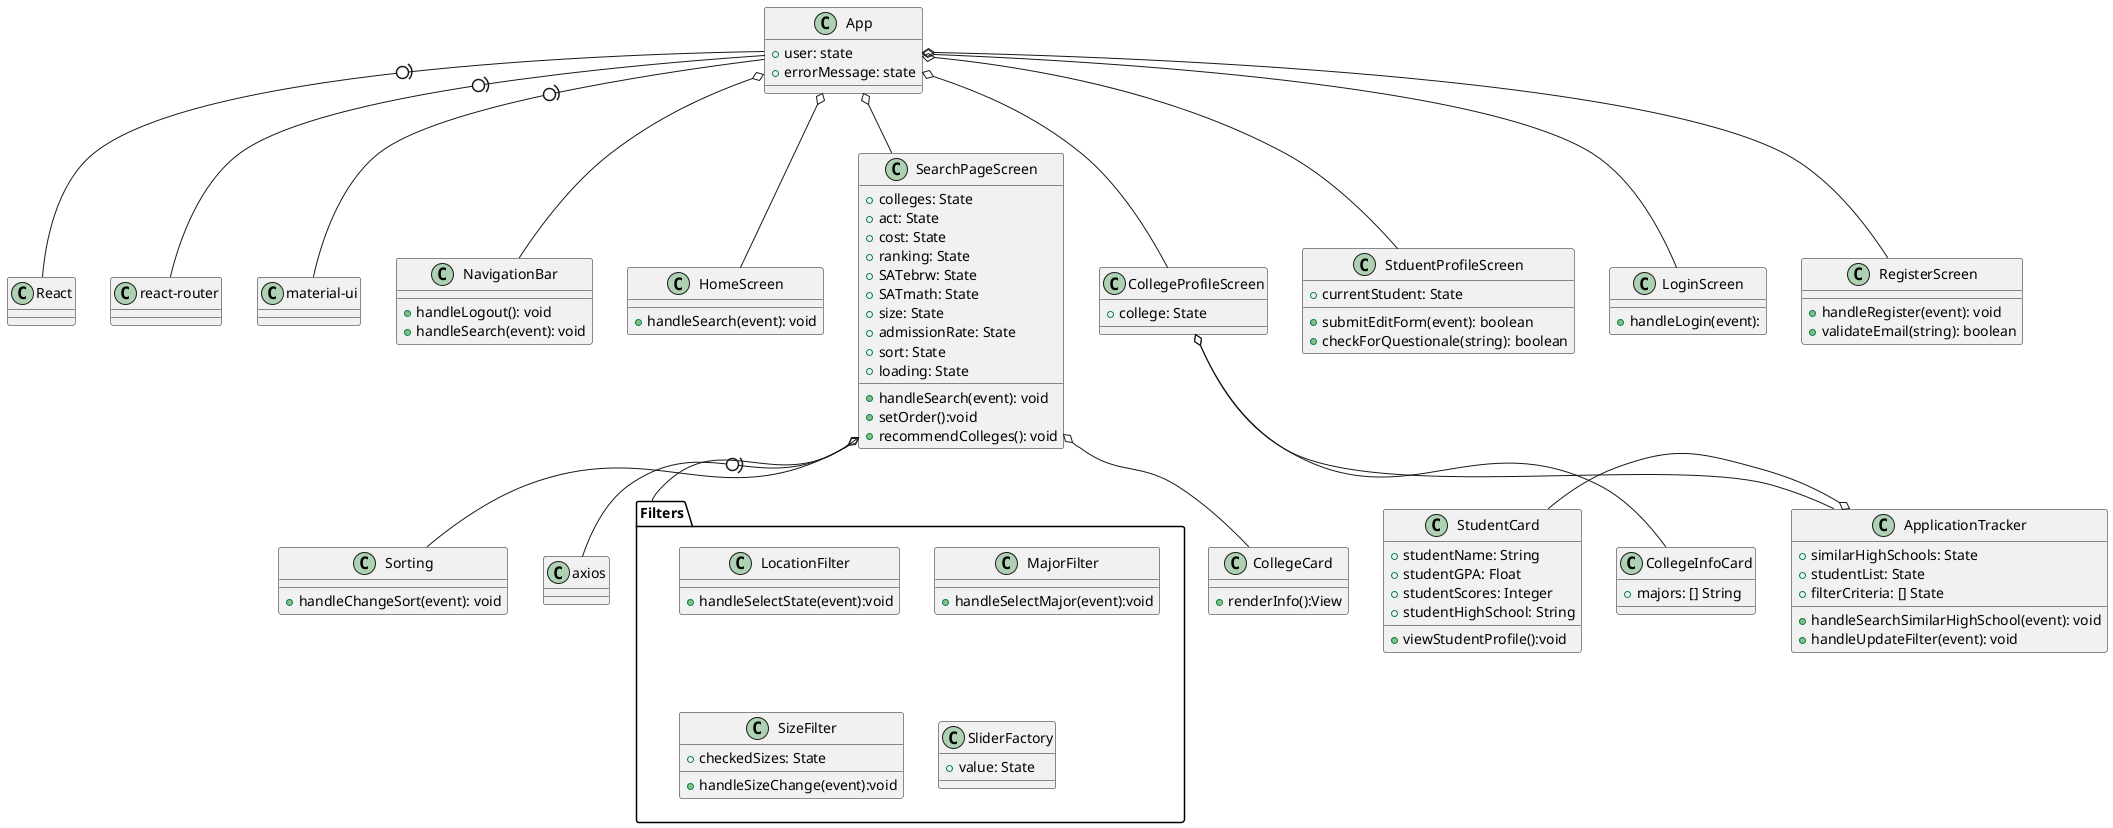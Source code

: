 @startuml
'left to right direction

class App{
    +user: state
    +errorMessage: state
}
class "React"{
}
App -(0- "React"
App -(0- "react-router"
App -(0- "material-ui"


class NavigationBar{
    +handleLogout(): void
    +handleSearch(event): void
}

class HomeScreen{
    +handleSearch(event): void
}

class SearchPageScreen{
    +colleges: State
    +act: State
    +cost: State
    +ranking: State
    +SATebrw: State
    +SATmath: State
    +size: State
    +admissionRate: State
    +sort: State
    +loading: State
    +handleSearch(event): void
    +setOrder():void
    +recommendColleges(): void
}

class CollegeCard{
    +renderInfo():View
}
class Sorting{
    +handleChangeSort(event): void
}

package Filters{
    class LocationFilter{
        +handleSelectState(event):void
    }
    class MajorFilter{
        +handleSelectMajor(event):void
    }
    class SizeFilter{
        +checkedSizes: State
        +handleSizeChange(event):void
    } 
    class SliderFactory{
        +value: State
    }
}

SearchPageScreen -(0- "axios"
SearchPageScreen o-- CollegeCard
SearchPageScreen o-- Sorting
SearchPageScreen o-- Filters


class CollegeProfileScreen{
    +college: State
} 

class CollegeInfoCard{
    +majors: [] String
}

class ApplicationTracker{
    +similarHighSchools: State
    +studentList: State
    +filterCriteria: [] State
    +handleSearchSimilarHighSchool(event): void
    +handleUpdateFilter(event): void
}

CollegeProfileScreen o-- ApplicationTracker
CollegeProfileScreen o-- CollegeInfoCard

class StudentCard{
    +studentName: String    
    +studentGPA: Float
    +studentScores: Integer
    +studentHighSchool: String
    +viewStudentProfile():void
}

StudentCard -o ApplicationTracker


class StduentProfileScreen{
    +currentStudent: State
    +submitEditForm(event): boolean
    +checkForQuestionale(string): boolean
}

class LoginScreen{
    +handleLogin(event): 
} 

class RegisterScreen{
    +handleRegister(event): void
    +validateEmail(string): boolean
}

App o-- NavigationBar
App o-- HomeScreen
App o-- StduentProfileScreen
App o-- SearchPageScreen
App o-- CollegeProfileScreen
App o-- LoginScreen
App o-- RegisterScreen



@enduml